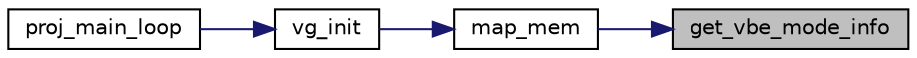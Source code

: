 digraph "get_vbe_mode_info"
{
 // LATEX_PDF_SIZE
  edge [fontname="Helvetica",fontsize="10",labelfontname="Helvetica",labelfontsize="10"];
  node [fontname="Helvetica",fontsize="10",shape=record];
  rankdir="RL";
  Node1 [label="get_vbe_mode_info",height=0.2,width=0.4,color="black", fillcolor="grey75", style="filled", fontcolor="black",tooltip="Get the vbe mode information."];
  Node1 -> Node2 [dir="back",color="midnightblue",fontsize="10",style="solid",fontname="Helvetica"];
  Node2 [label="map_mem",height=0.2,width=0.4,color="black", fillcolor="white", style="filled",URL="$_videocard_8h.html#a7ec354c48e5e189600a432981cc2e525",tooltip="Allocates memory for the primary and secondary buffer."];
  Node2 -> Node3 [dir="back",color="midnightblue",fontsize="10",style="solid",fontname="Helvetica"];
  Node3 [label="vg_init",height=0.2,width=0.4,color="black", fillcolor="white", style="filled",URL="$_videocard_8h.html#aa6c1ff5024cd4d15e476bce487584daa",tooltip="Inicializes the videocard memory and changes it's mode."];
  Node3 -> Node4 [dir="back",color="midnightblue",fontsize="10",style="solid",fontname="Helvetica"];
  Node4 [label="proj_main_loop",height=0.2,width=0.4,color="black", fillcolor="white", style="filled",URL="$proj_8c.html#a90aad768b0a0b41e4bcacc566b0cae6e",tooltip=" "];
}

